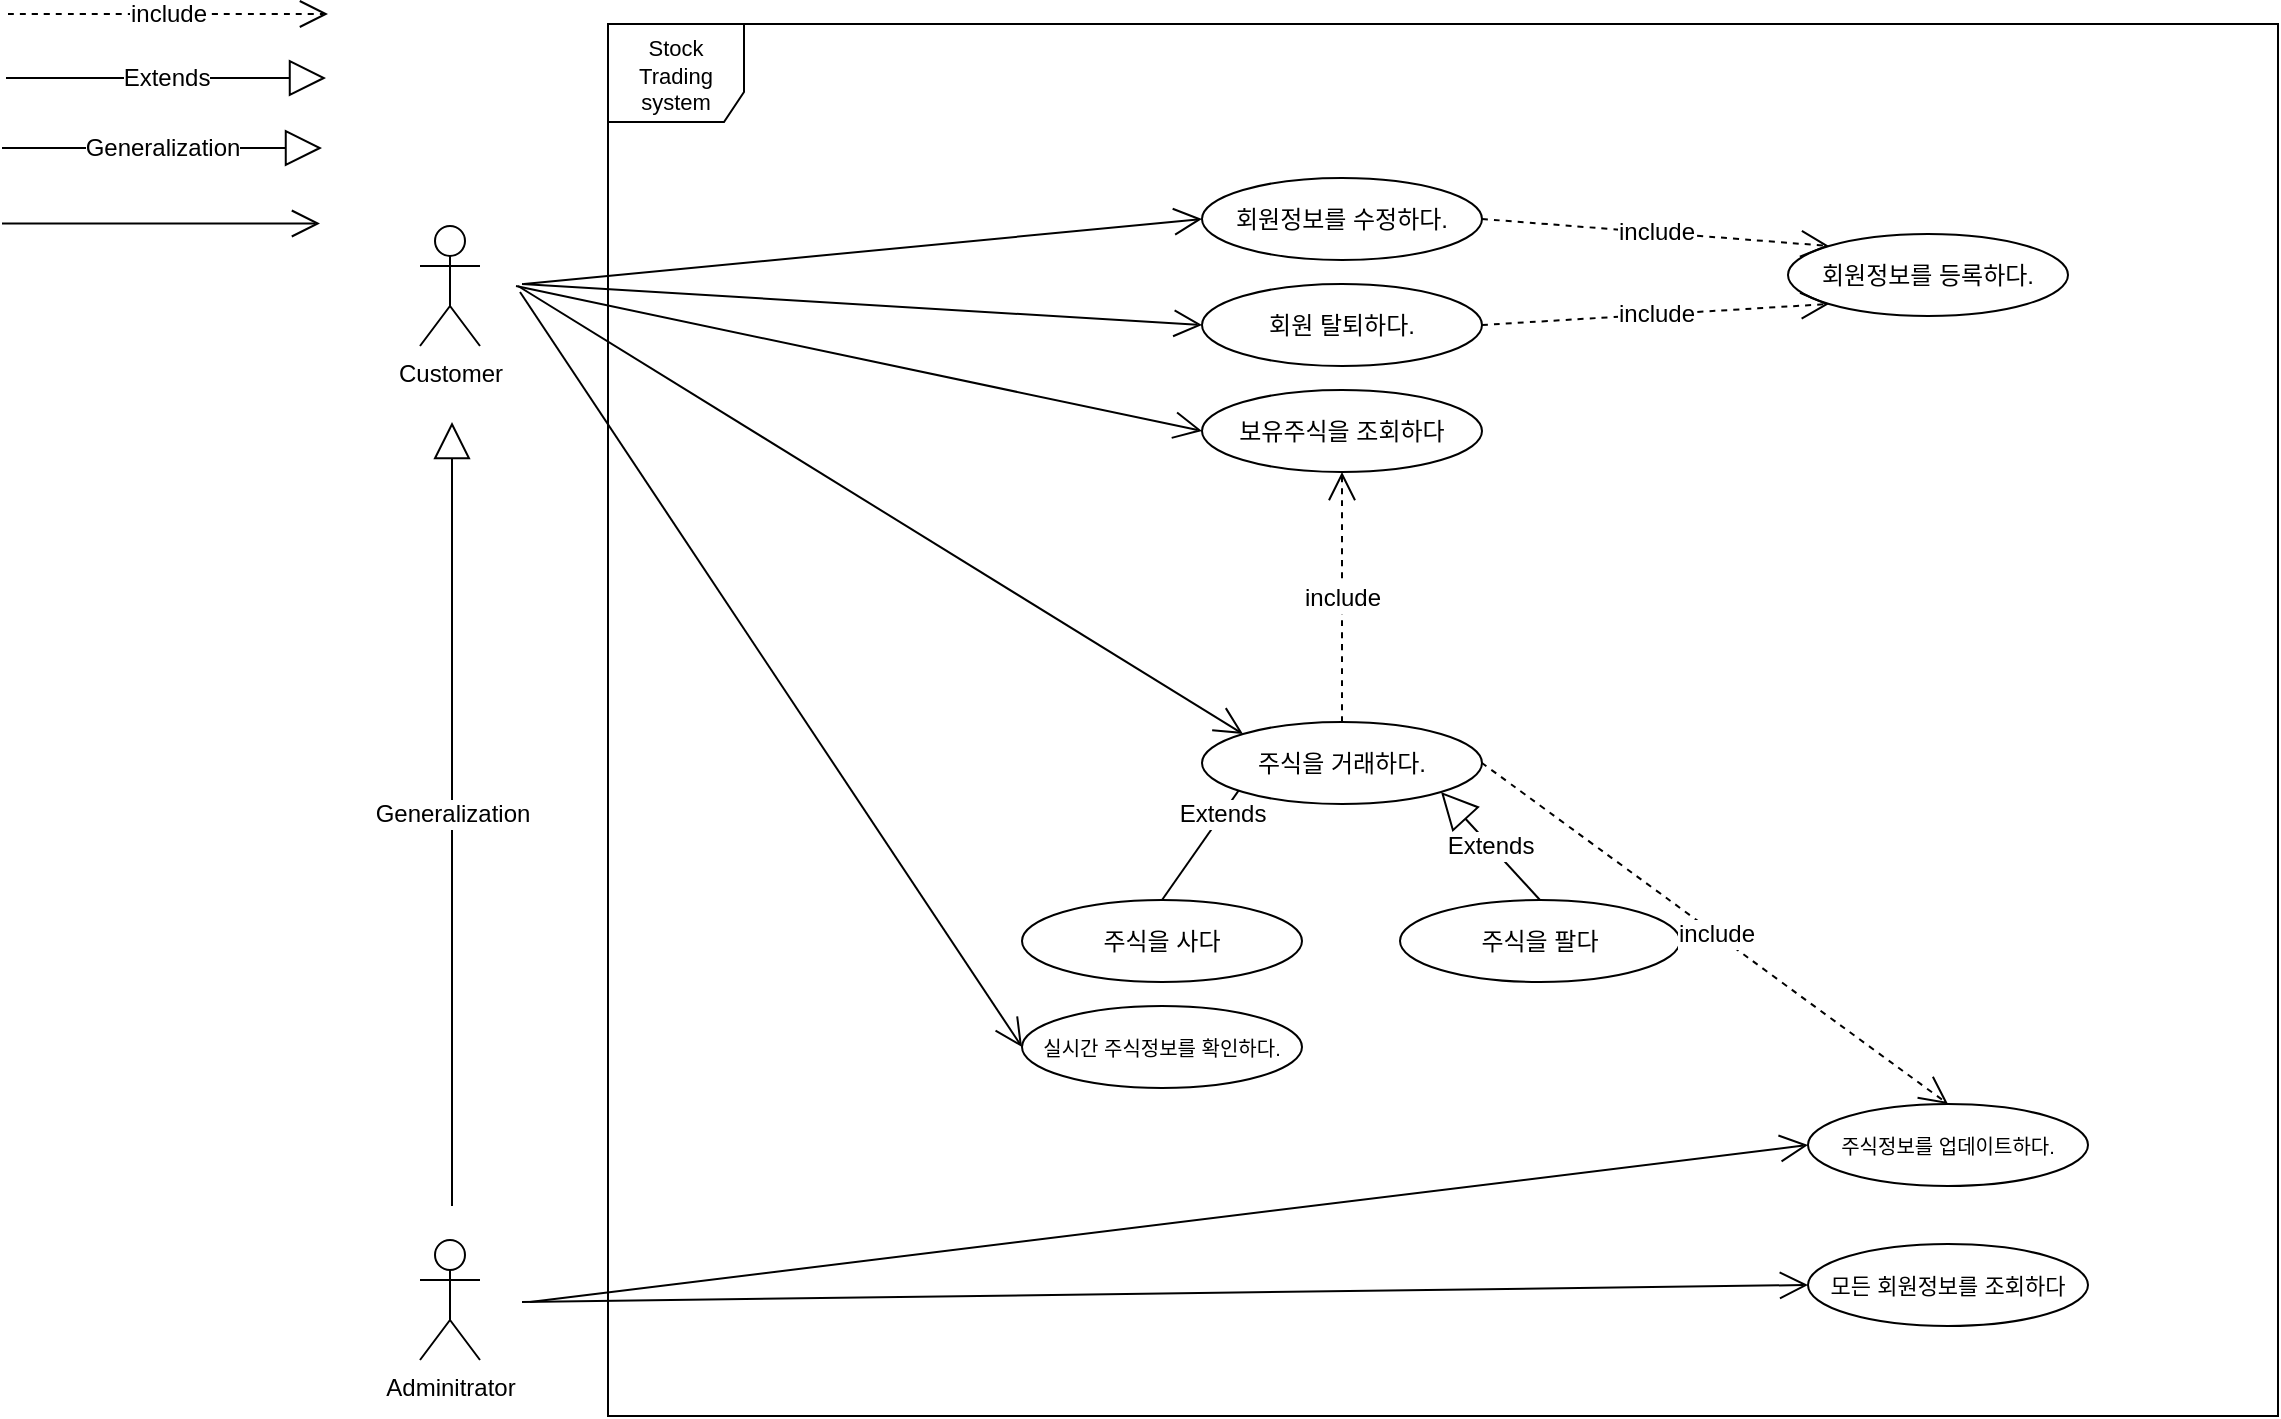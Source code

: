 <mxfile version="24.7.6">
  <diagram name="페이지-1" id="POBYnSwE1h-jC8Fwh_df">
    <mxGraphModel dx="4193" dy="2173" grid="0" gridSize="10" guides="1" tooltips="1" connect="1" arrows="1" fold="1" page="0" pageScale="1" pageWidth="827" pageHeight="1169" math="0" shadow="0">
      <root>
        <mxCell id="0" />
        <mxCell id="1" parent="0" />
        <mxCell id="TNKe9sJZqwaq70S3xL5p-29" value="include" style="endArrow=open;endSize=12;dashed=1;html=1;rounded=0;fontSize=12;curved=1;" edge="1" parent="1">
          <mxGeometry width="160" relative="1" as="geometry">
            <mxPoint x="-2066" y="-826" as="sourcePoint" />
            <mxPoint x="-1906" y="-826" as="targetPoint" />
          </mxGeometry>
        </mxCell>
        <mxCell id="TNKe9sJZqwaq70S3xL5p-30" value="Extends" style="endArrow=block;endSize=16;endFill=0;html=1;rounded=0;fontSize=12;curved=1;entryX=0.284;entryY=0.089;entryDx=0;entryDy=0;exitX=0.5;exitY=0;exitDx=0;exitDy=0;entryPerimeter=0;" edge="1" parent="1" source="TNKe9sJZqwaq70S3xL5p-58" target="TNKe9sJZqwaq70S3xL5p-74">
          <mxGeometry width="160" relative="1" as="geometry">
            <mxPoint x="-1687" y="-418" as="sourcePoint" />
            <mxPoint x="-1527" y="-418" as="targetPoint" />
          </mxGeometry>
        </mxCell>
        <mxCell id="TNKe9sJZqwaq70S3xL5p-31" value="Generalization" style="endArrow=block;endSize=16;endFill=0;html=1;rounded=0;fontSize=12;curved=1;" edge="1" parent="1">
          <mxGeometry width="160" relative="1" as="geometry">
            <mxPoint x="-2069" y="-759" as="sourcePoint" />
            <mxPoint x="-1909" y="-759" as="targetPoint" />
          </mxGeometry>
        </mxCell>
        <mxCell id="TNKe9sJZqwaq70S3xL5p-56" value="&lt;div&gt;Adminitrator&lt;br&gt;&lt;/div&gt;" style="shape=umlActor;verticalLabelPosition=bottom;verticalAlign=top;html=1;outlineConnect=0;" vertex="1" parent="1">
          <mxGeometry x="-1860" y="-213" width="30" height="60" as="geometry" />
        </mxCell>
        <mxCell id="TNKe9sJZqwaq70S3xL5p-57" value="&lt;font style=&quot;font-size: 11px;&quot;&gt;Stock&lt;/font&gt;&lt;div style=&quot;font-size: 11px;&quot;&gt;&lt;font style=&quot;font-size: 11px;&quot;&gt;Trading&lt;/font&gt;&lt;/div&gt;&lt;div style=&quot;font-size: 11px;&quot;&gt;&lt;font style=&quot;font-size: 11px;&quot;&gt;system&lt;/font&gt;&lt;/div&gt;" style="shape=umlFrame;whiteSpace=wrap;html=1;pointerEvents=0;width=68;height=49;" vertex="1" parent="1">
          <mxGeometry x="-1766" y="-821" width="835" height="696" as="geometry" />
        </mxCell>
        <mxCell id="TNKe9sJZqwaq70S3xL5p-58" value="주식을 사다" style="ellipse;whiteSpace=wrap;html=1;" vertex="1" parent="1">
          <mxGeometry x="-1559" y="-383" width="140" height="41" as="geometry" />
        </mxCell>
        <mxCell id="TNKe9sJZqwaq70S3xL5p-59" value="주식을 팔다" style="ellipse;whiteSpace=wrap;html=1;" vertex="1" parent="1">
          <mxGeometry x="-1370" y="-383" width="140" height="41" as="geometry" />
        </mxCell>
        <mxCell id="TNKe9sJZqwaq70S3xL5p-60" value="보유주식을 조회하다" style="ellipse;whiteSpace=wrap;html=1;" vertex="1" parent="1">
          <mxGeometry x="-1469" y="-638" width="140" height="41" as="geometry" />
        </mxCell>
        <mxCell id="TNKe9sJZqwaq70S3xL5p-61" value="회원정보를 등록하다." style="ellipse;whiteSpace=wrap;html=1;" vertex="1" parent="1">
          <mxGeometry x="-1176" y="-716" width="140" height="41" as="geometry" />
        </mxCell>
        <mxCell id="TNKe9sJZqwaq70S3xL5p-62" value="회원정보를 수정하다." style="ellipse;whiteSpace=wrap;html=1;" vertex="1" parent="1">
          <mxGeometry x="-1469" y="-744" width="140" height="41" as="geometry" />
        </mxCell>
        <mxCell id="TNKe9sJZqwaq70S3xL5p-63" value="회원 탈퇴하다." style="ellipse;whiteSpace=wrap;html=1;" vertex="1" parent="1">
          <mxGeometry x="-1469" y="-691" width="140" height="41" as="geometry" />
        </mxCell>
        <mxCell id="TNKe9sJZqwaq70S3xL5p-64" value="&lt;font style=&quot;font-size: 11px;&quot;&gt;모든 회원정보를 조회하다&lt;/font&gt;" style="ellipse;whiteSpace=wrap;html=1;" vertex="1" parent="1">
          <mxGeometry x="-1166" y="-211" width="140" height="41" as="geometry" />
        </mxCell>
        <mxCell id="TNKe9sJZqwaq70S3xL5p-65" value="Customer&lt;div&gt;&lt;br&gt;&lt;/div&gt;" style="shape=umlActor;verticalLabelPosition=bottom;verticalAlign=top;html=1;outlineConnect=0;" vertex="1" parent="1">
          <mxGeometry x="-1860" y="-720" width="30" height="60" as="geometry" />
        </mxCell>
        <mxCell id="TNKe9sJZqwaq70S3xL5p-66" value="&lt;span style=&quot;font-size: 10px;&quot;&gt;주식정보를 업데이트하다.&lt;/span&gt;" style="ellipse;whiteSpace=wrap;html=1;" vertex="1" parent="1">
          <mxGeometry x="-1166" y="-281" width="140" height="41" as="geometry" />
        </mxCell>
        <mxCell id="TNKe9sJZqwaq70S3xL5p-68" value="Generalization" style="endArrow=block;endSize=16;endFill=0;html=1;rounded=0;fontSize=12;curved=1;" edge="1" parent="1">
          <mxGeometry width="160" relative="1" as="geometry">
            <mxPoint x="-1844" y="-230" as="sourcePoint" />
            <mxPoint x="-1844" y="-622" as="targetPoint" />
          </mxGeometry>
        </mxCell>
        <mxCell id="TNKe9sJZqwaq70S3xL5p-69" value="" style="endArrow=open;endFill=1;endSize=12;html=1;rounded=0;fontSize=12;curved=1;" edge="1" parent="1">
          <mxGeometry width="160" relative="1" as="geometry">
            <mxPoint x="-2069" y="-721.25" as="sourcePoint" />
            <mxPoint x="-1910" y="-721.25" as="targetPoint" />
          </mxGeometry>
        </mxCell>
        <mxCell id="TNKe9sJZqwaq70S3xL5p-74" value="주식을 거래하다." style="ellipse;whiteSpace=wrap;html=1;" vertex="1" parent="1">
          <mxGeometry x="-1469" y="-472" width="140" height="41" as="geometry" />
        </mxCell>
        <mxCell id="TNKe9sJZqwaq70S3xL5p-75" value="Extends" style="endArrow=block;endSize=16;endFill=0;html=1;rounded=0;fontSize=12;curved=1;entryX=1;entryY=1;entryDx=0;entryDy=0;exitX=0.5;exitY=0;exitDx=0;exitDy=0;" edge="1" parent="1" source="TNKe9sJZqwaq70S3xL5p-59" target="TNKe9sJZqwaq70S3xL5p-74">
          <mxGeometry width="160" relative="1" as="geometry">
            <mxPoint x="-1209" y="-408" as="sourcePoint" />
            <mxPoint x="-1111" y="-456" as="targetPoint" />
          </mxGeometry>
        </mxCell>
        <mxCell id="TNKe9sJZqwaq70S3xL5p-76" value="Extends" style="endArrow=block;endSize=16;endFill=0;html=1;rounded=0;fontSize=12;curved=1;" edge="1" parent="1">
          <mxGeometry width="160" relative="1" as="geometry">
            <mxPoint x="-2067" y="-794" as="sourcePoint" />
            <mxPoint x="-1907" y="-794" as="targetPoint" />
          </mxGeometry>
        </mxCell>
        <mxCell id="TNKe9sJZqwaq70S3xL5p-78" value="" style="endArrow=open;endFill=1;endSize=12;html=1;rounded=0;fontSize=12;curved=1;entryX=0;entryY=0.5;entryDx=0;entryDy=0;" edge="1" parent="1" target="TNKe9sJZqwaq70S3xL5p-62">
          <mxGeometry width="160" relative="1" as="geometry">
            <mxPoint x="-1808" y="-691" as="sourcePoint" />
            <mxPoint x="-1669" y="-690.53" as="targetPoint" />
          </mxGeometry>
        </mxCell>
        <mxCell id="TNKe9sJZqwaq70S3xL5p-79" value="" style="endArrow=open;endFill=1;endSize=12;html=1;rounded=0;fontSize=12;curved=1;entryX=0;entryY=0.5;entryDx=0;entryDy=0;" edge="1" parent="1" target="TNKe9sJZqwaq70S3xL5p-63">
          <mxGeometry width="160" relative="1" as="geometry">
            <mxPoint x="-1809" y="-691" as="sourcePoint" />
            <mxPoint x="-1661" y="-646" as="targetPoint" />
          </mxGeometry>
        </mxCell>
        <mxCell id="TNKe9sJZqwaq70S3xL5p-80" value="" style="endArrow=open;endFill=1;endSize=12;html=1;rounded=0;fontSize=12;curved=1;entryX=0;entryY=0.5;entryDx=0;entryDy=0;" edge="1" parent="1" target="TNKe9sJZqwaq70S3xL5p-60">
          <mxGeometry width="160" relative="1" as="geometry">
            <mxPoint x="-1812" y="-690" as="sourcePoint" />
            <mxPoint x="-1618" y="-624" as="targetPoint" />
          </mxGeometry>
        </mxCell>
        <mxCell id="TNKe9sJZqwaq70S3xL5p-81" value="" style="endArrow=open;endFill=1;endSize=12;html=1;rounded=0;fontSize=12;curved=1;entryX=0;entryY=0;entryDx=0;entryDy=0;" edge="1" parent="1" target="TNKe9sJZqwaq70S3xL5p-74">
          <mxGeometry width="160" relative="1" as="geometry">
            <mxPoint x="-1811" y="-690" as="sourcePoint" />
            <mxPoint x="-1644.5" y="-550.03" as="targetPoint" />
          </mxGeometry>
        </mxCell>
        <mxCell id="TNKe9sJZqwaq70S3xL5p-84" value="include" style="endArrow=open;endSize=12;dashed=1;html=1;rounded=0;fontSize=12;curved=1;entryX=0.5;entryY=0;entryDx=0;entryDy=0;exitX=1;exitY=0.5;exitDx=0;exitDy=0;" edge="1" parent="1" source="TNKe9sJZqwaq70S3xL5p-74" target="TNKe9sJZqwaq70S3xL5p-66">
          <mxGeometry width="160" relative="1" as="geometry">
            <mxPoint x="-1327" y="-367" as="sourcePoint" />
            <mxPoint x="-1167" y="-367" as="targetPoint" />
          </mxGeometry>
        </mxCell>
        <mxCell id="TNKe9sJZqwaq70S3xL5p-87" value="" style="endArrow=open;endFill=1;endSize=12;html=1;rounded=0;fontSize=12;curved=1;entryX=0;entryY=0.5;entryDx=0;entryDy=0;" edge="1" parent="1" target="TNKe9sJZqwaq70S3xL5p-66">
          <mxGeometry width="160" relative="1" as="geometry">
            <mxPoint x="-1805" y="-182" as="sourcePoint" />
            <mxPoint x="-1464" y="-361" as="targetPoint" />
          </mxGeometry>
        </mxCell>
        <mxCell id="TNKe9sJZqwaq70S3xL5p-88" value="" style="endArrow=open;endFill=1;endSize=12;html=1;rounded=0;fontSize=12;curved=1;entryX=0;entryY=0.5;entryDx=0;entryDy=0;" edge="1" parent="1" target="TNKe9sJZqwaq70S3xL5p-64">
          <mxGeometry width="160" relative="1" as="geometry">
            <mxPoint x="-1809" y="-182" as="sourcePoint" />
            <mxPoint x="-1341" y="-347.5" as="targetPoint" />
          </mxGeometry>
        </mxCell>
        <mxCell id="TNKe9sJZqwaq70S3xL5p-89" value="include" style="endArrow=open;endSize=12;dashed=1;html=1;rounded=0;fontSize=12;curved=1;entryX=0;entryY=0;entryDx=0;entryDy=0;exitX=1;exitY=0.5;exitDx=0;exitDy=0;" edge="1" parent="1" source="TNKe9sJZqwaq70S3xL5p-62" target="TNKe9sJZqwaq70S3xL5p-61">
          <mxGeometry width="160" relative="1" as="geometry">
            <mxPoint x="-1261" y="-624.5" as="sourcePoint" />
            <mxPoint x="-971" y="-470.5" as="targetPoint" />
          </mxGeometry>
        </mxCell>
        <mxCell id="TNKe9sJZqwaq70S3xL5p-90" value="include" style="endArrow=open;endSize=12;dashed=1;html=1;rounded=0;fontSize=12;curved=1;entryX=0;entryY=1;entryDx=0;entryDy=0;exitX=1;exitY=0.5;exitDx=0;exitDy=0;" edge="1" parent="1" source="TNKe9sJZqwaq70S3xL5p-63" target="TNKe9sJZqwaq70S3xL5p-61">
          <mxGeometry width="160" relative="1" as="geometry">
            <mxPoint x="-1319" y="-654.5" as="sourcePoint" />
            <mxPoint x="-1151" y="-584.5" as="targetPoint" />
          </mxGeometry>
        </mxCell>
        <mxCell id="TNKe9sJZqwaq70S3xL5p-102" value="&lt;font style=&quot;font-size: 10px;&quot;&gt;실시간 주식정보를 확인하다.&lt;/font&gt;" style="ellipse;whiteSpace=wrap;html=1;" vertex="1" parent="1">
          <mxGeometry x="-1559" y="-330" width="140" height="41" as="geometry" />
        </mxCell>
        <mxCell id="TNKe9sJZqwaq70S3xL5p-103" value="" style="endArrow=open;endFill=1;endSize=12;html=1;rounded=0;fontSize=12;curved=1;entryX=0;entryY=0.5;entryDx=0;entryDy=0;" edge="1" parent="1" target="TNKe9sJZqwaq70S3xL5p-102">
          <mxGeometry width="160" relative="1" as="geometry">
            <mxPoint x="-1810" y="-687" as="sourcePoint" />
            <mxPoint x="-1630" y="-406.5" as="targetPoint" />
          </mxGeometry>
        </mxCell>
        <mxCell id="TNKe9sJZqwaq70S3xL5p-104" value="include" style="endArrow=open;endSize=12;dashed=1;html=1;rounded=0;fontSize=12;curved=1;entryX=0.5;entryY=1;entryDx=0;entryDy=0;" edge="1" parent="1" source="TNKe9sJZqwaq70S3xL5p-74" target="TNKe9sJZqwaq70S3xL5p-60">
          <mxGeometry width="160" relative="1" as="geometry">
            <mxPoint x="-1351" y="-660.5" as="sourcePoint" />
            <mxPoint x="-1123" y="-494.5" as="targetPoint" />
          </mxGeometry>
        </mxCell>
      </root>
    </mxGraphModel>
  </diagram>
</mxfile>
